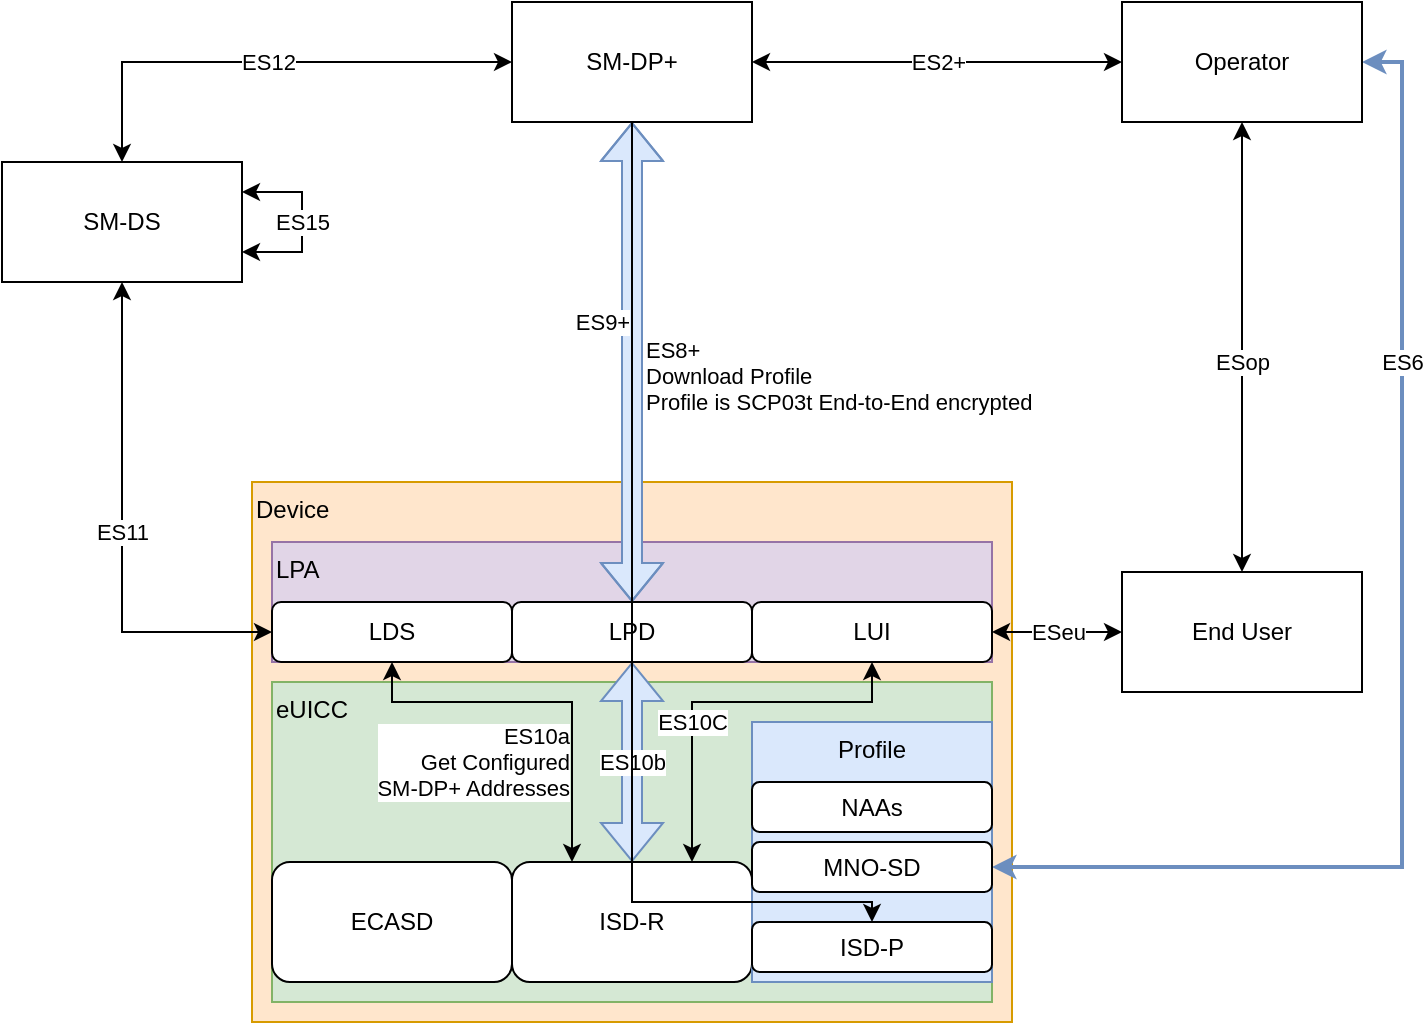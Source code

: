 <mxfile version="17.4.5" type="github">
  <diagram id="pJUkAr55xnpOLhHnZSmm" name="Page-1">
    <mxGraphModel dx="1220" dy="1112" grid="1" gridSize="10" guides="1" tooltips="1" connect="1" arrows="1" fold="1" page="1" pageScale="1" pageWidth="850" pageHeight="1100" math="0" shadow="0">
      <root>
        <mxCell id="0" />
        <mxCell id="1" parent="0" />
        <mxCell id="lcetB8byquosyySPv9ph-21" value="ES2+" style="edgeStyle=orthogonalEdgeStyle;rounded=0;orthogonalLoop=1;jettySize=auto;html=1;exitX=1;exitY=0.5;exitDx=0;exitDy=0;entryX=0;entryY=0.5;entryDx=0;entryDy=0;startArrow=classic;startFill=1;" edge="1" parent="1" source="lcetB8byquosyySPv9ph-1" target="lcetB8byquosyySPv9ph-9">
          <mxGeometry relative="1" as="geometry" />
        </mxCell>
        <mxCell id="lcetB8byquosyySPv9ph-1" value="SM-DP+" style="rounded=0;whiteSpace=wrap;html=1;" vertex="1" parent="1">
          <mxGeometry x="355" y="150" width="120" height="60" as="geometry" />
        </mxCell>
        <mxCell id="lcetB8byquosyySPv9ph-2" value="Device&lt;br&gt;" style="rounded=0;whiteSpace=wrap;html=1;verticalAlign=top;fillColor=#ffe6cc;strokeColor=#d79b00;align=left;" vertex="1" parent="1">
          <mxGeometry x="225" y="390" width="380" height="270" as="geometry" />
        </mxCell>
        <mxCell id="lcetB8byquosyySPv9ph-3" value="eUICC" style="rounded=0;whiteSpace=wrap;html=1;align=left;verticalAlign=top;fillColor=#d5e8d4;strokeColor=#82b366;" vertex="1" parent="1">
          <mxGeometry x="235" y="490" width="360" height="160" as="geometry" />
        </mxCell>
        <mxCell id="lcetB8byquosyySPv9ph-4" value="LPA" style="rounded=0;whiteSpace=wrap;html=1;fillColor=#e1d5e7;strokeColor=#9673a6;verticalAlign=top;align=left;" vertex="1" parent="1">
          <mxGeometry x="235" y="420" width="360" height="60" as="geometry" />
        </mxCell>
        <mxCell id="lcetB8byquosyySPv9ph-30" value="ES10a&lt;br&gt;Get Configured&lt;br&gt;SM-DP+ Addresses" style="edgeStyle=orthogonalEdgeStyle;rounded=0;orthogonalLoop=1;jettySize=auto;html=1;exitX=0.5;exitY=1;exitDx=0;exitDy=0;entryX=0.25;entryY=0;entryDx=0;entryDy=0;startArrow=classic;startFill=1;strokeWidth=1;align=right;" edge="1" parent="1" source="lcetB8byquosyySPv9ph-5" target="lcetB8byquosyySPv9ph-11">
          <mxGeometry x="0.474" relative="1" as="geometry">
            <Array as="points">
              <mxPoint x="295" y="500" />
              <mxPoint x="385" y="500" />
            </Array>
            <mxPoint as="offset" />
          </mxGeometry>
        </mxCell>
        <mxCell id="lcetB8byquosyySPv9ph-5" value="LDS" style="rounded=1;whiteSpace=wrap;html=1;" vertex="1" parent="1">
          <mxGeometry x="235" y="450" width="120" height="30" as="geometry" />
        </mxCell>
        <mxCell id="lcetB8byquosyySPv9ph-26" value="ES10b" style="edgeStyle=orthogonalEdgeStyle;rounded=0;orthogonalLoop=1;jettySize=auto;html=1;exitX=0.5;exitY=1;exitDx=0;exitDy=0;startArrow=classic;startFill=1;shape=flexArrow;entryX=0.5;entryY=0;entryDx=0;entryDy=0;fillColor=#dae8fc;strokeColor=#6c8ebf;" edge="1" parent="1" source="lcetB8byquosyySPv9ph-6" target="lcetB8byquosyySPv9ph-11">
          <mxGeometry relative="1" as="geometry" />
        </mxCell>
        <mxCell id="lcetB8byquosyySPv9ph-6" value="LPD" style="rounded=1;whiteSpace=wrap;html=1;" vertex="1" parent="1">
          <mxGeometry x="355" y="450" width="120" height="30" as="geometry" />
        </mxCell>
        <mxCell id="lcetB8byquosyySPv9ph-31" value="ES10C" style="edgeStyle=orthogonalEdgeStyle;rounded=0;orthogonalLoop=1;jettySize=auto;html=1;exitX=0.5;exitY=1;exitDx=0;exitDy=0;entryX=0.75;entryY=0;entryDx=0;entryDy=0;startArrow=classic;startFill=1;strokeWidth=1;" edge="1" parent="1" source="lcetB8byquosyySPv9ph-7" target="lcetB8byquosyySPv9ph-11">
          <mxGeometry x="0.263" relative="1" as="geometry">
            <Array as="points">
              <mxPoint x="535" y="500" />
              <mxPoint x="445" y="500" />
            </Array>
            <mxPoint as="offset" />
          </mxGeometry>
        </mxCell>
        <mxCell id="lcetB8byquosyySPv9ph-7" value="LUI" style="rounded=1;whiteSpace=wrap;html=1;" vertex="1" parent="1">
          <mxGeometry x="475" y="450" width="120" height="30" as="geometry" />
        </mxCell>
        <mxCell id="lcetB8byquosyySPv9ph-19" value="ES11" style="edgeStyle=orthogonalEdgeStyle;rounded=0;orthogonalLoop=1;jettySize=auto;html=1;exitX=0.5;exitY=1;exitDx=0;exitDy=0;entryX=0;entryY=0.5;entryDx=0;entryDy=0;startArrow=classic;startFill=1;" edge="1" parent="1" source="lcetB8byquosyySPv9ph-8" target="lcetB8byquosyySPv9ph-5">
          <mxGeometry relative="1" as="geometry" />
        </mxCell>
        <mxCell id="lcetB8byquosyySPv9ph-20" value="ES12" style="edgeStyle=orthogonalEdgeStyle;rounded=0;orthogonalLoop=1;jettySize=auto;html=1;exitX=0.5;exitY=0;exitDx=0;exitDy=0;entryX=0;entryY=0.5;entryDx=0;entryDy=0;startArrow=classic;startFill=1;" edge="1" parent="1" source="lcetB8byquosyySPv9ph-8" target="lcetB8byquosyySPv9ph-1">
          <mxGeometry relative="1" as="geometry" />
        </mxCell>
        <mxCell id="lcetB8byquosyySPv9ph-8" value="SM-DS" style="rounded=0;whiteSpace=wrap;html=1;" vertex="1" parent="1">
          <mxGeometry x="100" y="230" width="120" height="60" as="geometry" />
        </mxCell>
        <mxCell id="lcetB8byquosyySPv9ph-24" value="ESop" style="edgeStyle=orthogonalEdgeStyle;rounded=0;orthogonalLoop=1;jettySize=auto;html=1;exitX=0.5;exitY=1;exitDx=0;exitDy=0;entryX=0.5;entryY=0;entryDx=0;entryDy=0;startArrow=classic;startFill=1;" edge="1" parent="1" source="lcetB8byquosyySPv9ph-9" target="lcetB8byquosyySPv9ph-22">
          <mxGeometry x="0.067" relative="1" as="geometry">
            <mxPoint as="offset" />
          </mxGeometry>
        </mxCell>
        <mxCell id="lcetB8byquosyySPv9ph-25" value="ES6" style="edgeStyle=orthogonalEdgeStyle;rounded=0;orthogonalLoop=1;jettySize=auto;html=1;exitX=1;exitY=0.5;exitDx=0;exitDy=0;entryX=1;entryY=0.5;entryDx=0;entryDy=0;startArrow=classic;startFill=1;fillColor=#dae8fc;strokeColor=#6c8ebf;strokeWidth=2;" edge="1" parent="1" source="lcetB8byquosyySPv9ph-9" target="lcetB8byquosyySPv9ph-14">
          <mxGeometry x="-0.458" relative="1" as="geometry">
            <mxPoint as="offset" />
          </mxGeometry>
        </mxCell>
        <mxCell id="lcetB8byquosyySPv9ph-9" value="Operator" style="rounded=0;whiteSpace=wrap;html=1;" vertex="1" parent="1">
          <mxGeometry x="660" y="150" width="120" height="60" as="geometry" />
        </mxCell>
        <mxCell id="lcetB8byquosyySPv9ph-10" value="ECASD" style="rounded=1;whiteSpace=wrap;html=1;" vertex="1" parent="1">
          <mxGeometry x="235" y="580" width="120" height="60" as="geometry" />
        </mxCell>
        <mxCell id="lcetB8byquosyySPv9ph-11" value="ISD-R" style="rounded=1;whiteSpace=wrap;html=1;" vertex="1" parent="1">
          <mxGeometry x="355" y="580" width="120" height="60" as="geometry" />
        </mxCell>
        <mxCell id="lcetB8byquosyySPv9ph-13" value="Profile" style="rounded=0;whiteSpace=wrap;html=1;verticalAlign=top;fillColor=#dae8fc;strokeColor=#6c8ebf;" vertex="1" parent="1">
          <mxGeometry x="475" y="510" width="120" height="130" as="geometry" />
        </mxCell>
        <mxCell id="lcetB8byquosyySPv9ph-15" value="NAAs" style="rounded=1;whiteSpace=wrap;html=1;" vertex="1" parent="1">
          <mxGeometry x="475" y="540" width="120" height="25" as="geometry" />
        </mxCell>
        <mxCell id="lcetB8byquosyySPv9ph-16" value="ISD-P" style="rounded=1;whiteSpace=wrap;html=1;" vertex="1" parent="1">
          <mxGeometry x="475" y="610" width="120" height="25" as="geometry" />
        </mxCell>
        <mxCell id="lcetB8byquosyySPv9ph-18" value="ES9+" style="edgeStyle=orthogonalEdgeStyle;rounded=0;orthogonalLoop=1;jettySize=auto;html=1;exitX=0.5;exitY=1;exitDx=0;exitDy=0;entryX=0.5;entryY=0;entryDx=0;entryDy=0;startArrow=classic;startFill=1;shape=flexArrow;fillColor=#dae8fc;strokeColor=#6c8ebf;" edge="1" parent="1" source="lcetB8byquosyySPv9ph-1" target="lcetB8byquosyySPv9ph-6">
          <mxGeometry x="-0.167" y="-15" relative="1" as="geometry">
            <Array as="points">
              <mxPoint x="415" y="330" />
              <mxPoint x="415" y="330" />
            </Array>
            <mxPoint as="offset" />
          </mxGeometry>
        </mxCell>
        <mxCell id="lcetB8byquosyySPv9ph-23" value="ESeu" style="edgeStyle=orthogonalEdgeStyle;rounded=0;orthogonalLoop=1;jettySize=auto;html=1;exitX=0;exitY=0.5;exitDx=0;exitDy=0;entryX=1;entryY=0.5;entryDx=0;entryDy=0;startArrow=classic;startFill=1;" edge="1" parent="1" source="lcetB8byquosyySPv9ph-22" target="lcetB8byquosyySPv9ph-7">
          <mxGeometry relative="1" as="geometry" />
        </mxCell>
        <mxCell id="lcetB8byquosyySPv9ph-22" value="End User" style="rounded=0;whiteSpace=wrap;html=1;" vertex="1" parent="1">
          <mxGeometry x="660" y="435" width="120" height="60" as="geometry" />
        </mxCell>
        <mxCell id="lcetB8byquosyySPv9ph-27" value="ES15" style="edgeStyle=orthogonalEdgeStyle;rounded=0;orthogonalLoop=1;jettySize=auto;html=1;exitX=1;exitY=0.75;exitDx=0;exitDy=0;entryX=1;entryY=0.25;entryDx=0;entryDy=0;startArrow=classic;startFill=1;" edge="1" parent="1" source="lcetB8byquosyySPv9ph-8" target="lcetB8byquosyySPv9ph-8">
          <mxGeometry relative="1" as="geometry">
            <Array as="points">
              <mxPoint x="250" y="275" />
              <mxPoint x="250" y="245" />
            </Array>
          </mxGeometry>
        </mxCell>
        <mxCell id="lcetB8byquosyySPv9ph-14" value="MNO-SD" style="rounded=1;whiteSpace=wrap;html=1;" vertex="1" parent="1">
          <mxGeometry x="475" y="570" width="120" height="25" as="geometry" />
        </mxCell>
        <mxCell id="lcetB8byquosyySPv9ph-17" value="ES8+&lt;br&gt;&lt;div&gt;Download Profile&lt;/div&gt;Profile is SCP03t End-to-End encrypted" style="edgeStyle=orthogonalEdgeStyle;rounded=0;orthogonalLoop=1;jettySize=auto;html=1;exitX=0.75;exitY=1;exitDx=0;exitDy=0;entryX=0.5;entryY=0;entryDx=0;entryDy=0;startArrow=none;startFill=1;align=left;" edge="1" parent="1" source="lcetB8byquosyySPv9ph-1" target="lcetB8byquosyySPv9ph-16">
          <mxGeometry x="-0.429" y="5" relative="1" as="geometry">
            <Array as="points">
              <mxPoint x="415" y="210" />
              <mxPoint x="415" y="600" />
              <mxPoint x="535" y="600" />
            </Array>
            <mxPoint as="offset" />
          </mxGeometry>
        </mxCell>
      </root>
    </mxGraphModel>
  </diagram>
</mxfile>
